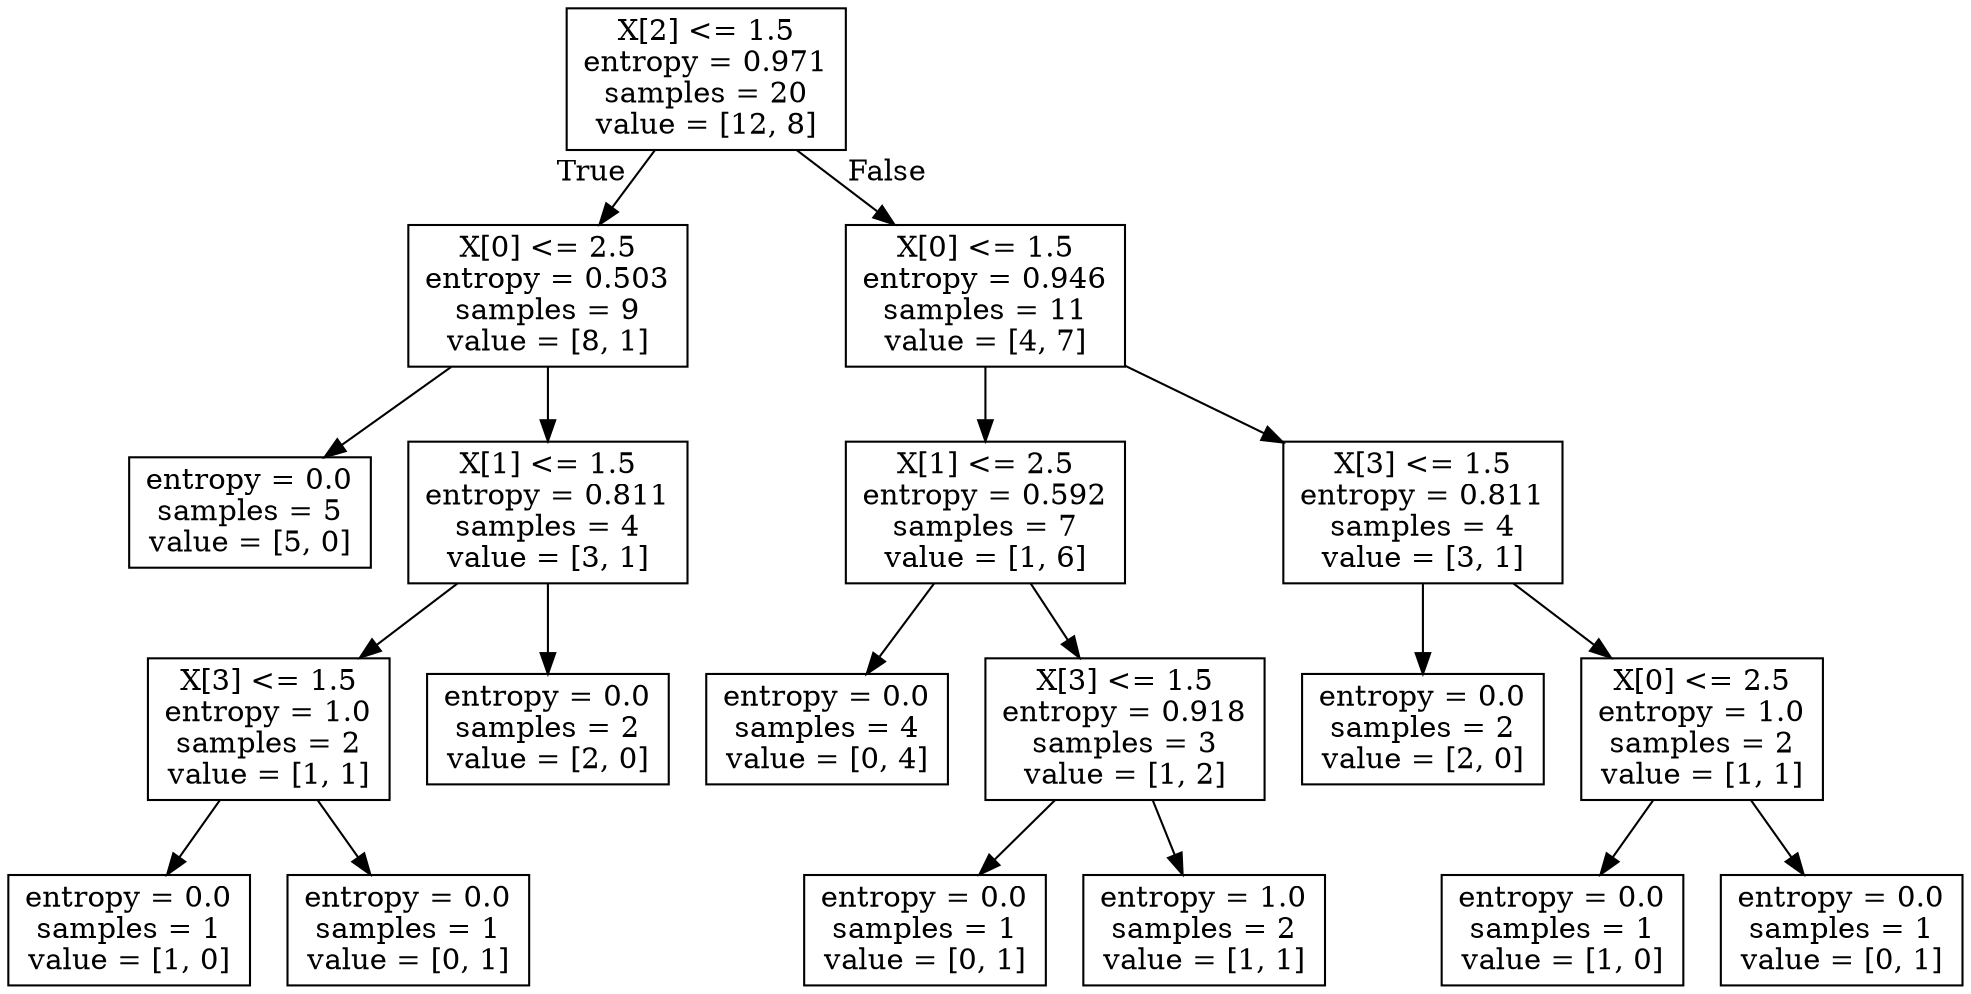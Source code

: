 digraph Tree {
node [shape=box] ;
0 [label="X[2] <= 1.5\nentropy = 0.971\nsamples = 20\nvalue = [12, 8]"] ;
1 [label="X[0] <= 2.5\nentropy = 0.503\nsamples = 9\nvalue = [8, 1]"] ;
0 -> 1 [labeldistance=2.5, labelangle=45, headlabel="True"] ;
2 [label="entropy = 0.0\nsamples = 5\nvalue = [5, 0]"] ;
1 -> 2 ;
3 [label="X[1] <= 1.5\nentropy = 0.811\nsamples = 4\nvalue = [3, 1]"] ;
1 -> 3 ;
4 [label="X[3] <= 1.5\nentropy = 1.0\nsamples = 2\nvalue = [1, 1]"] ;
3 -> 4 ;
5 [label="entropy = 0.0\nsamples = 1\nvalue = [1, 0]"] ;
4 -> 5 ;
6 [label="entropy = 0.0\nsamples = 1\nvalue = [0, 1]"] ;
4 -> 6 ;
7 [label="entropy = 0.0\nsamples = 2\nvalue = [2, 0]"] ;
3 -> 7 ;
8 [label="X[0] <= 1.5\nentropy = 0.946\nsamples = 11\nvalue = [4, 7]"] ;
0 -> 8 [labeldistance=2.5, labelangle=-45, headlabel="False"] ;
9 [label="X[1] <= 2.5\nentropy = 0.592\nsamples = 7\nvalue = [1, 6]"] ;
8 -> 9 ;
10 [label="entropy = 0.0\nsamples = 4\nvalue = [0, 4]"] ;
9 -> 10 ;
11 [label="X[3] <= 1.5\nentropy = 0.918\nsamples = 3\nvalue = [1, 2]"] ;
9 -> 11 ;
12 [label="entropy = 0.0\nsamples = 1\nvalue = [0, 1]"] ;
11 -> 12 ;
13 [label="entropy = 1.0\nsamples = 2\nvalue = [1, 1]"] ;
11 -> 13 ;
14 [label="X[3] <= 1.5\nentropy = 0.811\nsamples = 4\nvalue = [3, 1]"] ;
8 -> 14 ;
15 [label="entropy = 0.0\nsamples = 2\nvalue = [2, 0]"] ;
14 -> 15 ;
16 [label="X[0] <= 2.5\nentropy = 1.0\nsamples = 2\nvalue = [1, 1]"] ;
14 -> 16 ;
17 [label="entropy = 0.0\nsamples = 1\nvalue = [1, 0]"] ;
16 -> 17 ;
18 [label="entropy = 0.0\nsamples = 1\nvalue = [0, 1]"] ;
16 -> 18 ;
}